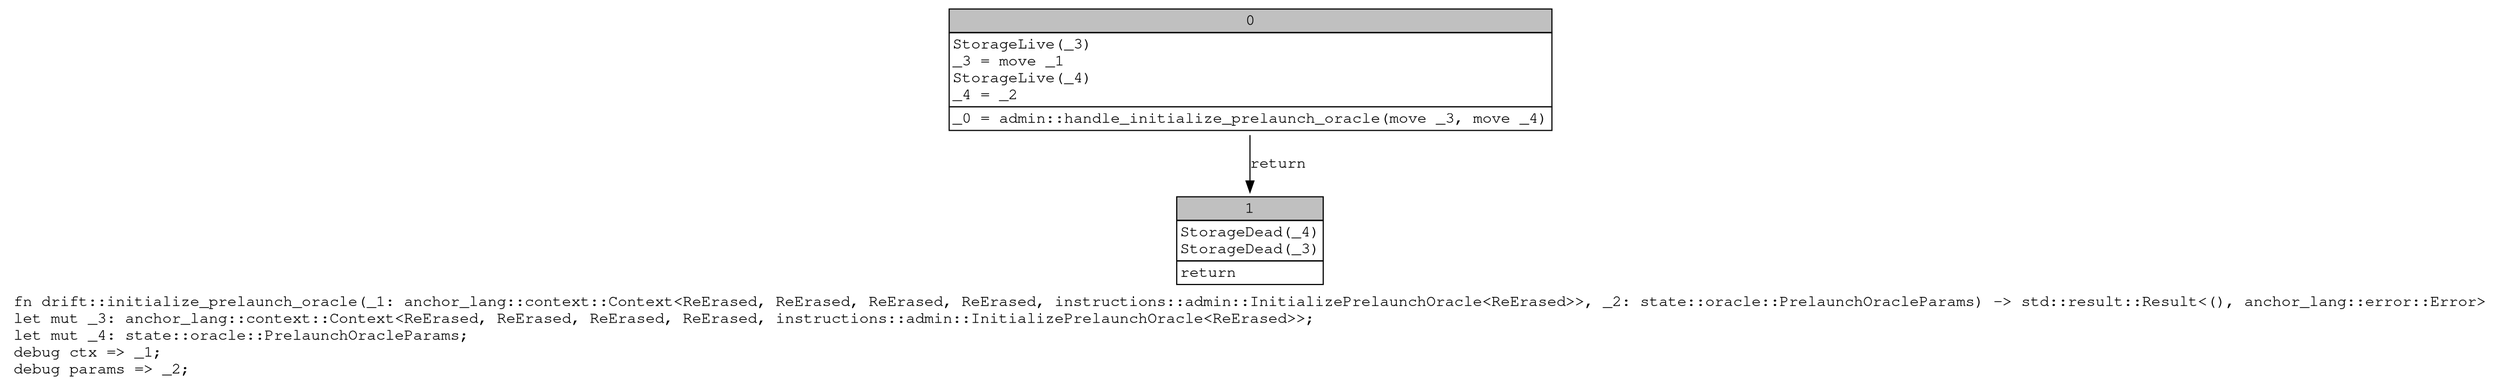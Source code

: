 digraph Mir_0_20123 {
    graph [fontname="Courier, monospace"];
    node [fontname="Courier, monospace"];
    edge [fontname="Courier, monospace"];
    label=<fn drift::initialize_prelaunch_oracle(_1: anchor_lang::context::Context&lt;ReErased, ReErased, ReErased, ReErased, instructions::admin::InitializePrelaunchOracle&lt;ReErased&gt;&gt;, _2: state::oracle::PrelaunchOracleParams) -&gt; std::result::Result&lt;(), anchor_lang::error::Error&gt;<br align="left"/>let mut _3: anchor_lang::context::Context&lt;ReErased, ReErased, ReErased, ReErased, instructions::admin::InitializePrelaunchOracle&lt;ReErased&gt;&gt;;<br align="left"/>let mut _4: state::oracle::PrelaunchOracleParams;<br align="left"/>debug ctx =&gt; _1;<br align="left"/>debug params =&gt; _2;<br align="left"/>>;
    bb0__0_20123 [shape="none", label=<<table border="0" cellborder="1" cellspacing="0"><tr><td bgcolor="gray" align="center" colspan="1">0</td></tr><tr><td align="left" balign="left">StorageLive(_3)<br/>_3 = move _1<br/>StorageLive(_4)<br/>_4 = _2<br/></td></tr><tr><td align="left">_0 = admin::handle_initialize_prelaunch_oracle(move _3, move _4)</td></tr></table>>];
    bb1__0_20123 [shape="none", label=<<table border="0" cellborder="1" cellspacing="0"><tr><td bgcolor="gray" align="center" colspan="1">1</td></tr><tr><td align="left" balign="left">StorageDead(_4)<br/>StorageDead(_3)<br/></td></tr><tr><td align="left">return</td></tr></table>>];
    bb0__0_20123 -> bb1__0_20123 [label="return"];
}
